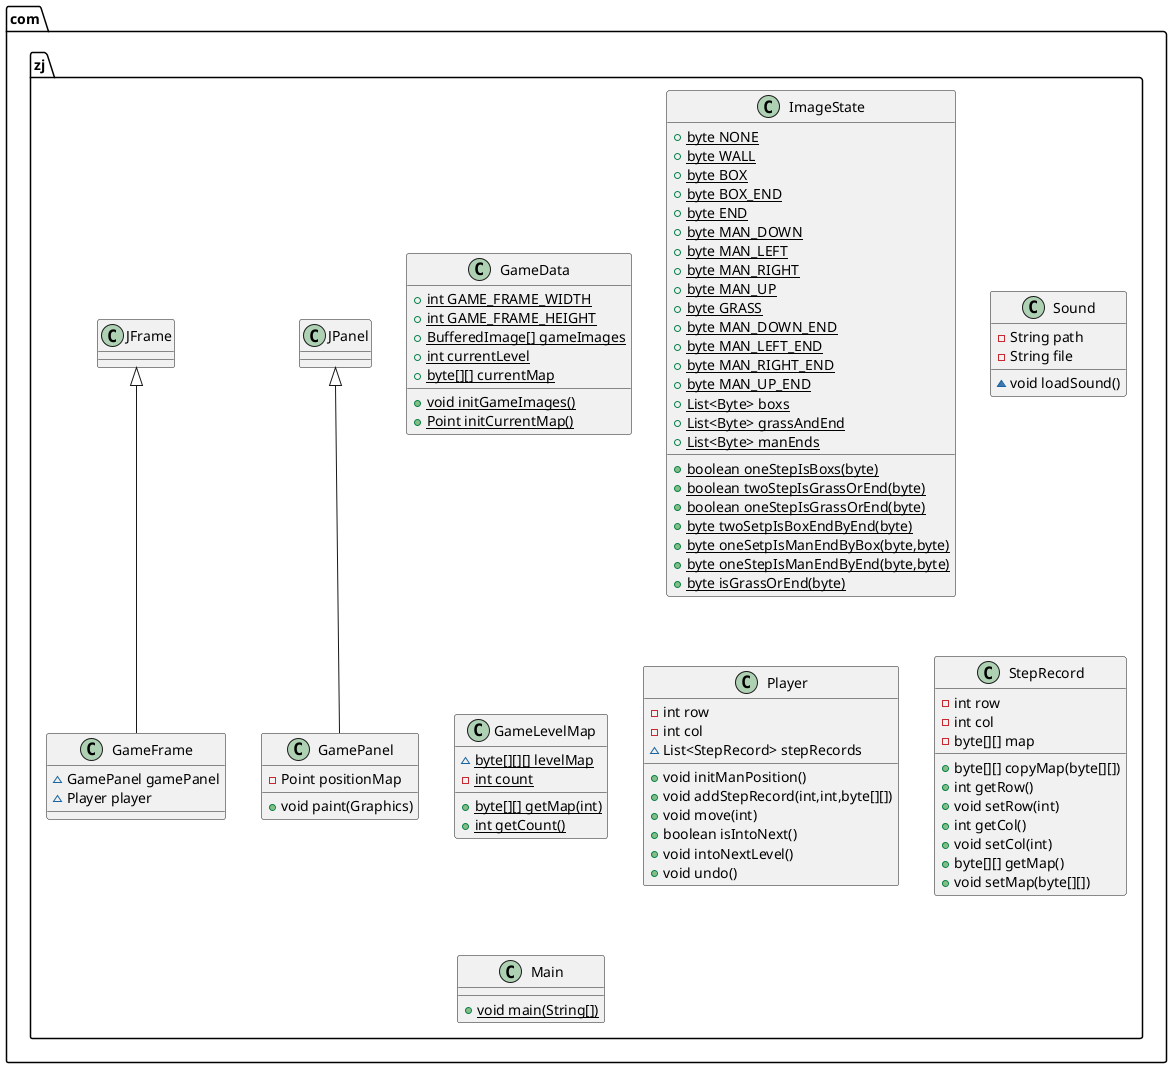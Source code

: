 @startuml
class com.zj.GameData {
+ {static} int GAME_FRAME_WIDTH
+ {static} int GAME_FRAME_HEIGHT
+ {static} BufferedImage[] gameImages
+ {static} int currentLevel
+ {static} byte[][] currentMap
+ {static} void initGameImages()
+ {static} Point initCurrentMap()
}
class com.zj.ImageState {
+ {static} byte NONE
+ {static} byte WALL
+ {static} byte BOX
+ {static} byte BOX_END
+ {static} byte END
+ {static} byte MAN_DOWN
+ {static} byte MAN_LEFT
+ {static} byte MAN_RIGHT
+ {static} byte MAN_UP
+ {static} byte GRASS
+ {static} byte MAN_DOWN_END
+ {static} byte MAN_LEFT_END
+ {static} byte MAN_RIGHT_END
+ {static} byte MAN_UP_END
+ {static} List<Byte> boxs
+ {static} List<Byte> grassAndEnd
+ {static} List<Byte> manEnds
+ {static} boolean oneStepIsBoxs(byte)
+ {static} boolean twoStepIsGrassOrEnd(byte)
+ {static} boolean oneStepIsGrassOrEnd(byte)
+ {static} byte twoSetpIsBoxEndByEnd(byte)
+ {static} byte oneSetpIsManEndByBox(byte,byte)
+ {static} byte oneStepIsManEndByEnd(byte,byte)
+ {static} byte isGrassOrEnd(byte)
}
class com.zj.Sound {
- String path
- String file
~ void loadSound()
}
class com.zj.GameLevelMap {
~ {static} byte[][][] levelMap
- {static} int count
+ {static} byte[][] getMap(int)
+ {static} int getCount()
}
class com.zj.GamePanel {
- Point positionMap
+ void paint(Graphics)
}
class com.zj.Player {
- int row
- int col
~ List<StepRecord> stepRecords
+ void initManPosition()
+ void addStepRecord(int,int,byte[][])
+ void move(int)
+ boolean isIntoNext()
+ void intoNextLevel()
+ void undo()
}
class com.zj.GameFrame {
~ GamePanel gamePanel
~ Player player
}
class com.zj.StepRecord {
- int row
- int col
- byte[][] map
+ byte[][] copyMap(byte[][])
+ int getRow()
+ void setRow(int)
+ int getCol()
+ void setCol(int)
+ byte[][] getMap()
+ void setMap(byte[][])
}
class com.zj.Main {
+ {static} void main(String[])
}


com.zj.JPanel <|-- com.zj.GamePanel
com.zj.JFrame <|-- com.zj.GameFrame
@enduml